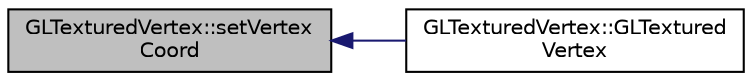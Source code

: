 digraph "GLTexturedVertex::setVertexCoord"
{
  edge [fontname="Helvetica",fontsize="10",labelfontname="Helvetica",labelfontsize="10"];
  node [fontname="Helvetica",fontsize="10",shape=record];
  rankdir="LR";
  Node1 [label="GLTexturedVertex::setVertex\lCoord",height=0.2,width=0.4,color="black", fillcolor="grey75", style="filled", fontcolor="black"];
  Node1 -> Node2 [dir="back",color="midnightblue",fontsize="10",style="solid",fontname="Helvetica"];
  Node2 [label="GLTexturedVertex::GLTextured\lVertex",height=0.2,width=0.4,color="black", fillcolor="white", style="filled",URL="$class_g_l_textured_vertex.html#a6f4cd460f9b8cad015669618b33917a9"];
}
